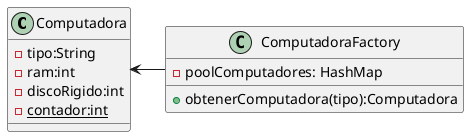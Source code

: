 @startuml
'https://plantuml.com/sequence-diagram

class Computadora
{
-tipo:String
-ram:int
-discoRigido:int
-{static}contador:int
}
ComputadoraFactory -l->Computadora
class ComputadoraFactory
{
-poolComputadores: HashMap
+obtenerComputadora(tipo):Computadora
}


@enduml